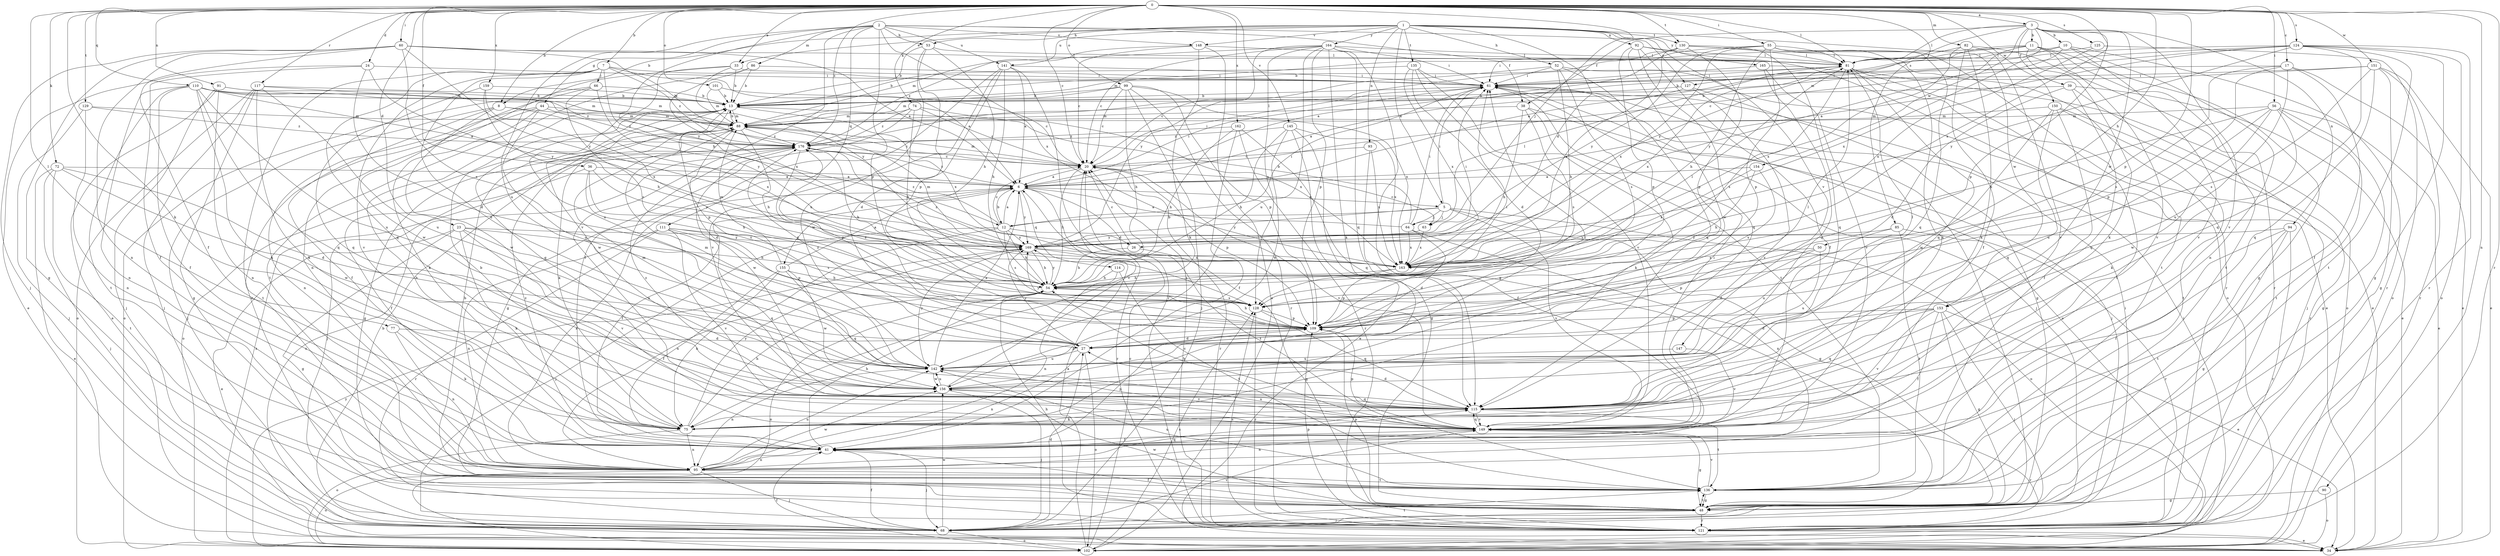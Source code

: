 strict digraph  {
0;
1;
2;
3;
5;
6;
7;
8;
10;
11;
12;
13;
17;
20;
23;
24;
26;
27;
33;
34;
36;
38;
39;
41;
44;
48;
50;
52;
53;
54;
55;
56;
60;
61;
63;
64;
66;
68;
72;
74;
75;
77;
81;
82;
85;
86;
88;
90;
91;
92;
93;
94;
95;
99;
101;
102;
109;
110;
111;
114;
115;
117;
121;
124;
125;
127;
128;
129;
130;
135;
136;
141;
142;
145;
147;
148;
149;
150;
151;
153;
154;
155;
156;
159;
162;
163;
164;
165;
169;
176;
0 -> 3  [label=a];
0 -> 7  [label=b];
0 -> 8  [label=b];
0 -> 17  [label=c];
0 -> 20  [label=c];
0 -> 23  [label=d];
0 -> 24  [label=d];
0 -> 33  [label=e];
0 -> 36  [label=f];
0 -> 50  [label=h];
0 -> 55  [label=i];
0 -> 56  [label=i];
0 -> 60  [label=i];
0 -> 63  [label=j];
0 -> 72  [label=k];
0 -> 74  [label=k];
0 -> 75  [label=k];
0 -> 77  [label=l];
0 -> 81  [label=l];
0 -> 82  [label=m];
0 -> 85  [label=m];
0 -> 90  [label=n];
0 -> 91  [label=n];
0 -> 99  [label=o];
0 -> 101  [label=o];
0 -> 109  [label=p];
0 -> 110  [label=q];
0 -> 117  [label=r];
0 -> 121  [label=r];
0 -> 124  [label=s];
0 -> 125  [label=s];
0 -> 129  [label=t];
0 -> 130  [label=t];
0 -> 145  [label=v];
0 -> 150  [label=w];
0 -> 151  [label=w];
0 -> 159  [label=x];
0 -> 162  [label=x];
0 -> 163  [label=x];
0 -> 176  [label=z];
1 -> 5  [label=a];
1 -> 8  [label=b];
1 -> 26  [label=d];
1 -> 33  [label=e];
1 -> 52  [label=h];
1 -> 53  [label=h];
1 -> 92  [label=n];
1 -> 93  [label=n];
1 -> 130  [label=t];
1 -> 135  [label=t];
1 -> 141  [label=u];
1 -> 147  [label=v];
1 -> 148  [label=v];
1 -> 153  [label=w];
1 -> 164  [label=y];
1 -> 165  [label=y];
2 -> 38  [label=f];
2 -> 44  [label=g];
2 -> 53  [label=h];
2 -> 86  [label=m];
2 -> 109  [label=p];
2 -> 111  [label=q];
2 -> 127  [label=s];
2 -> 141  [label=u];
2 -> 142  [label=u];
2 -> 148  [label=v];
2 -> 149  [label=v];
2 -> 163  [label=x];
2 -> 169  [label=y];
3 -> 10  [label=b];
3 -> 11  [label=b];
3 -> 38  [label=f];
3 -> 39  [label=f];
3 -> 81  [label=l];
3 -> 94  [label=n];
3 -> 109  [label=p];
3 -> 149  [label=v];
3 -> 153  [label=w];
3 -> 154  [label=w];
3 -> 163  [label=x];
3 -> 169  [label=y];
5 -> 12  [label=b];
5 -> 48  [label=g];
5 -> 61  [label=i];
5 -> 63  [label=j];
5 -> 64  [label=j];
5 -> 102  [label=o];
5 -> 149  [label=v];
5 -> 169  [label=y];
6 -> 5  [label=a];
6 -> 12  [label=b];
6 -> 41  [label=f];
6 -> 61  [label=i];
6 -> 114  [label=q];
6 -> 121  [label=r];
6 -> 136  [label=t];
6 -> 155  [label=w];
6 -> 169  [label=y];
6 -> 176  [label=z];
7 -> 6  [label=a];
7 -> 12  [label=b];
7 -> 61  [label=i];
7 -> 66  [label=j];
7 -> 115  [label=q];
7 -> 121  [label=r];
7 -> 142  [label=u];
7 -> 149  [label=v];
7 -> 176  [label=z];
8 -> 41  [label=f];
8 -> 68  [label=j];
8 -> 88  [label=m];
8 -> 156  [label=w];
8 -> 163  [label=x];
10 -> 81  [label=l];
10 -> 88  [label=m];
10 -> 95  [label=n];
10 -> 121  [label=r];
10 -> 127  [label=s];
10 -> 149  [label=v];
11 -> 6  [label=a];
11 -> 13  [label=b];
11 -> 48  [label=g];
11 -> 75  [label=k];
11 -> 81  [label=l];
11 -> 136  [label=t];
11 -> 149  [label=v];
11 -> 169  [label=y];
12 -> 6  [label=a];
12 -> 20  [label=c];
12 -> 26  [label=d];
12 -> 54  [label=h];
12 -> 61  [label=i];
12 -> 68  [label=j];
12 -> 95  [label=n];
12 -> 128  [label=s];
12 -> 169  [label=y];
12 -> 176  [label=z];
13 -> 88  [label=m];
13 -> 109  [label=p];
13 -> 115  [label=q];
13 -> 156  [label=w];
13 -> 163  [label=x];
17 -> 34  [label=e];
17 -> 41  [label=f];
17 -> 61  [label=i];
17 -> 109  [label=p];
17 -> 128  [label=s];
17 -> 142  [label=u];
20 -> 6  [label=a];
20 -> 54  [label=h];
20 -> 61  [label=i];
20 -> 88  [label=m];
20 -> 109  [label=p];
20 -> 121  [label=r];
20 -> 149  [label=v];
23 -> 34  [label=e];
23 -> 48  [label=g];
23 -> 54  [label=h];
23 -> 75  [label=k];
23 -> 142  [label=u];
23 -> 149  [label=v];
23 -> 169  [label=y];
24 -> 27  [label=d];
24 -> 34  [label=e];
24 -> 41  [label=f];
24 -> 61  [label=i];
24 -> 169  [label=y];
26 -> 20  [label=c];
26 -> 48  [label=g];
26 -> 54  [label=h];
27 -> 81  [label=l];
27 -> 95  [label=n];
27 -> 102  [label=o];
27 -> 142  [label=u];
27 -> 169  [label=y];
27 -> 176  [label=z];
33 -> 13  [label=b];
33 -> 61  [label=i];
33 -> 95  [label=n];
33 -> 142  [label=u];
33 -> 169  [label=y];
34 -> 13  [label=b];
34 -> 176  [label=z];
36 -> 6  [label=a];
36 -> 41  [label=f];
36 -> 54  [label=h];
36 -> 128  [label=s];
36 -> 169  [label=y];
38 -> 54  [label=h];
38 -> 68  [label=j];
38 -> 75  [label=k];
38 -> 88  [label=m];
38 -> 128  [label=s];
39 -> 13  [label=b];
39 -> 27  [label=d];
39 -> 34  [label=e];
39 -> 68  [label=j];
39 -> 115  [label=q];
41 -> 13  [label=b];
41 -> 54  [label=h];
41 -> 68  [label=j];
41 -> 95  [label=n];
41 -> 109  [label=p];
41 -> 176  [label=z];
44 -> 75  [label=k];
44 -> 88  [label=m];
44 -> 95  [label=n];
44 -> 136  [label=t];
44 -> 142  [label=u];
44 -> 176  [label=z];
48 -> 41  [label=f];
48 -> 61  [label=i];
48 -> 68  [label=j];
48 -> 109  [label=p];
48 -> 121  [label=r];
48 -> 136  [label=t];
48 -> 156  [label=w];
50 -> 27  [label=d];
50 -> 109  [label=p];
50 -> 142  [label=u];
50 -> 163  [label=x];
52 -> 20  [label=c];
52 -> 34  [label=e];
52 -> 54  [label=h];
52 -> 61  [label=i];
52 -> 115  [label=q];
52 -> 128  [label=s];
53 -> 13  [label=b];
53 -> 54  [label=h];
53 -> 81  [label=l];
53 -> 109  [label=p];
53 -> 142  [label=u];
54 -> 81  [label=l];
54 -> 102  [label=o];
54 -> 128  [label=s];
54 -> 169  [label=y];
55 -> 6  [label=a];
55 -> 54  [label=h];
55 -> 75  [label=k];
55 -> 81  [label=l];
55 -> 109  [label=p];
55 -> 115  [label=q];
55 -> 136  [label=t];
55 -> 163  [label=x];
55 -> 169  [label=y];
56 -> 34  [label=e];
56 -> 48  [label=g];
56 -> 75  [label=k];
56 -> 88  [label=m];
56 -> 136  [label=t];
56 -> 142  [label=u];
56 -> 156  [label=w];
56 -> 163  [label=x];
60 -> 6  [label=a];
60 -> 41  [label=f];
60 -> 48  [label=g];
60 -> 68  [label=j];
60 -> 81  [label=l];
60 -> 95  [label=n];
60 -> 128  [label=s];
60 -> 169  [label=y];
60 -> 176  [label=z];
61 -> 13  [label=b];
61 -> 68  [label=j];
61 -> 102  [label=o];
63 -> 20  [label=c];
63 -> 163  [label=x];
63 -> 169  [label=y];
64 -> 6  [label=a];
64 -> 13  [label=b];
64 -> 27  [label=d];
64 -> 61  [label=i];
64 -> 81  [label=l];
64 -> 95  [label=n];
64 -> 163  [label=x];
66 -> 13  [label=b];
66 -> 102  [label=o];
66 -> 128  [label=s];
66 -> 156  [label=w];
66 -> 169  [label=y];
68 -> 27  [label=d];
68 -> 41  [label=f];
68 -> 102  [label=o];
68 -> 136  [label=t];
68 -> 149  [label=v];
68 -> 156  [label=w];
72 -> 6  [label=a];
72 -> 27  [label=d];
72 -> 34  [label=e];
72 -> 68  [label=j];
72 -> 136  [label=t];
72 -> 156  [label=w];
74 -> 20  [label=c];
74 -> 48  [label=g];
74 -> 54  [label=h];
74 -> 88  [label=m];
74 -> 163  [label=x];
74 -> 176  [label=z];
75 -> 13  [label=b];
75 -> 54  [label=h];
75 -> 95  [label=n];
75 -> 102  [label=o];
75 -> 169  [label=y];
77 -> 27  [label=d];
77 -> 75  [label=k];
77 -> 95  [label=n];
81 -> 61  [label=i];
81 -> 102  [label=o];
81 -> 115  [label=q];
81 -> 128  [label=s];
81 -> 136  [label=t];
81 -> 163  [label=x];
82 -> 41  [label=f];
82 -> 75  [label=k];
82 -> 81  [label=l];
82 -> 121  [label=r];
82 -> 149  [label=v];
82 -> 163  [label=x];
85 -> 121  [label=r];
85 -> 136  [label=t];
85 -> 142  [label=u];
85 -> 169  [label=y];
86 -> 13  [label=b];
86 -> 61  [label=i];
86 -> 136  [label=t];
86 -> 163  [label=x];
88 -> 13  [label=b];
88 -> 20  [label=c];
88 -> 27  [label=d];
88 -> 48  [label=g];
88 -> 54  [label=h];
88 -> 75  [label=k];
88 -> 102  [label=o];
88 -> 176  [label=z];
90 -> 48  [label=g];
90 -> 102  [label=o];
91 -> 13  [label=b];
91 -> 34  [label=e];
91 -> 68  [label=j];
91 -> 88  [label=m];
91 -> 95  [label=n];
92 -> 41  [label=f];
92 -> 81  [label=l];
92 -> 102  [label=o];
92 -> 109  [label=p];
92 -> 115  [label=q];
92 -> 156  [label=w];
93 -> 20  [label=c];
93 -> 41  [label=f];
93 -> 163  [label=x];
94 -> 41  [label=f];
94 -> 48  [label=g];
94 -> 121  [label=r];
94 -> 136  [label=t];
94 -> 169  [label=y];
95 -> 6  [label=a];
95 -> 68  [label=j];
95 -> 102  [label=o];
95 -> 115  [label=q];
95 -> 136  [label=t];
95 -> 142  [label=u];
95 -> 156  [label=w];
99 -> 13  [label=b];
99 -> 20  [label=c];
99 -> 54  [label=h];
99 -> 68  [label=j];
99 -> 88  [label=m];
99 -> 109  [label=p];
99 -> 121  [label=r];
99 -> 163  [label=x];
101 -> 13  [label=b];
101 -> 20  [label=c];
101 -> 88  [label=m];
102 -> 6  [label=a];
102 -> 20  [label=c];
102 -> 41  [label=f];
102 -> 61  [label=i];
102 -> 128  [label=s];
102 -> 169  [label=y];
102 -> 176  [label=z];
109 -> 27  [label=d];
109 -> 54  [label=h];
109 -> 61  [label=i];
109 -> 169  [label=y];
109 -> 176  [label=z];
110 -> 6  [label=a];
110 -> 13  [label=b];
110 -> 20  [label=c];
110 -> 41  [label=f];
110 -> 75  [label=k];
110 -> 88  [label=m];
110 -> 95  [label=n];
110 -> 115  [label=q];
110 -> 136  [label=t];
110 -> 142  [label=u];
111 -> 95  [label=n];
111 -> 109  [label=p];
111 -> 115  [label=q];
111 -> 121  [label=r];
111 -> 128  [label=s];
111 -> 149  [label=v];
111 -> 169  [label=y];
114 -> 54  [label=h];
114 -> 95  [label=n];
114 -> 136  [label=t];
115 -> 27  [label=d];
115 -> 75  [label=k];
115 -> 136  [label=t];
115 -> 149  [label=v];
115 -> 176  [label=z];
117 -> 13  [label=b];
117 -> 48  [label=g];
117 -> 68  [label=j];
117 -> 75  [label=k];
117 -> 102  [label=o];
117 -> 142  [label=u];
117 -> 176  [label=z];
121 -> 20  [label=c];
121 -> 34  [label=e];
121 -> 54  [label=h];
121 -> 61  [label=i];
121 -> 109  [label=p];
121 -> 128  [label=s];
124 -> 6  [label=a];
124 -> 20  [label=c];
124 -> 48  [label=g];
124 -> 61  [label=i];
124 -> 81  [label=l];
124 -> 102  [label=o];
124 -> 115  [label=q];
124 -> 121  [label=r];
124 -> 136  [label=t];
124 -> 169  [label=y];
125 -> 81  [label=l];
125 -> 102  [label=o];
125 -> 163  [label=x];
127 -> 6  [label=a];
127 -> 13  [label=b];
127 -> 48  [label=g];
127 -> 149  [label=v];
128 -> 109  [label=p];
128 -> 115  [label=q];
128 -> 121  [label=r];
129 -> 68  [label=j];
129 -> 88  [label=m];
129 -> 95  [label=n];
129 -> 176  [label=z];
130 -> 61  [label=i];
130 -> 81  [label=l];
130 -> 88  [label=m];
130 -> 109  [label=p];
130 -> 115  [label=q];
130 -> 121  [label=r];
130 -> 163  [label=x];
135 -> 13  [label=b];
135 -> 27  [label=d];
135 -> 61  [label=i];
135 -> 136  [label=t];
135 -> 149  [label=v];
135 -> 163  [label=x];
136 -> 13  [label=b];
136 -> 48  [label=g];
136 -> 142  [label=u];
136 -> 149  [label=v];
141 -> 6  [label=a];
141 -> 27  [label=d];
141 -> 41  [label=f];
141 -> 54  [label=h];
141 -> 61  [label=i];
141 -> 121  [label=r];
141 -> 149  [label=v];
142 -> 6  [label=a];
142 -> 81  [label=l];
142 -> 88  [label=m];
142 -> 95  [label=n];
142 -> 109  [label=p];
142 -> 149  [label=v];
142 -> 156  [label=w];
142 -> 169  [label=y];
145 -> 34  [label=e];
145 -> 48  [label=g];
145 -> 54  [label=h];
145 -> 156  [label=w];
145 -> 163  [label=x];
145 -> 176  [label=z];
147 -> 142  [label=u];
147 -> 149  [label=v];
148 -> 20  [label=c];
148 -> 75  [label=k];
148 -> 81  [label=l];
148 -> 102  [label=o];
148 -> 176  [label=z];
149 -> 41  [label=f];
149 -> 48  [label=g];
149 -> 54  [label=h];
149 -> 61  [label=i];
149 -> 95  [label=n];
149 -> 109  [label=p];
149 -> 115  [label=q];
149 -> 121  [label=r];
149 -> 142  [label=u];
150 -> 41  [label=f];
150 -> 88  [label=m];
150 -> 115  [label=q];
150 -> 121  [label=r];
150 -> 136  [label=t];
150 -> 156  [label=w];
151 -> 13  [label=b];
151 -> 34  [label=e];
151 -> 48  [label=g];
151 -> 61  [label=i];
151 -> 115  [label=q];
151 -> 121  [label=r];
151 -> 128  [label=s];
153 -> 27  [label=d];
153 -> 34  [label=e];
153 -> 41  [label=f];
153 -> 48  [label=g];
153 -> 68  [label=j];
153 -> 109  [label=p];
153 -> 115  [label=q];
153 -> 149  [label=v];
154 -> 6  [label=a];
154 -> 54  [label=h];
154 -> 128  [label=s];
154 -> 163  [label=x];
155 -> 6  [label=a];
155 -> 41  [label=f];
155 -> 54  [label=h];
155 -> 75  [label=k];
155 -> 88  [label=m];
155 -> 115  [label=q];
155 -> 156  [label=w];
156 -> 20  [label=c];
156 -> 61  [label=i];
156 -> 68  [label=j];
156 -> 88  [label=m];
156 -> 115  [label=q];
156 -> 142  [label=u];
159 -> 13  [label=b];
159 -> 54  [label=h];
159 -> 115  [label=q];
159 -> 163  [label=x];
162 -> 41  [label=f];
162 -> 54  [label=h];
162 -> 115  [label=q];
162 -> 121  [label=r];
162 -> 176  [label=z];
163 -> 54  [label=h];
163 -> 109  [label=p];
163 -> 176  [label=z];
164 -> 20  [label=c];
164 -> 48  [label=g];
164 -> 61  [label=i];
164 -> 75  [label=k];
164 -> 81  [label=l];
164 -> 88  [label=m];
164 -> 109  [label=p];
164 -> 115  [label=q];
164 -> 128  [label=s];
164 -> 142  [label=u];
164 -> 169  [label=y];
165 -> 34  [label=e];
165 -> 61  [label=i];
165 -> 115  [label=q];
165 -> 149  [label=v];
169 -> 54  [label=h];
169 -> 61  [label=i];
169 -> 88  [label=m];
169 -> 128  [label=s];
169 -> 163  [label=x];
176 -> 20  [label=c];
176 -> 54  [label=h];
176 -> 68  [label=j];
176 -> 81  [label=l];
176 -> 109  [label=p];
176 -> 156  [label=w];
}
